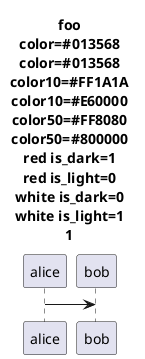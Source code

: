 {
  "sha1": "ouikky23f3iaxq873ejrpjerihslkom",
  "insertion": {
    "when": "2024-06-04T17:28:40.321Z",
    "user": "plantuml@gmail.com"
  }
}
@startuml
title
foo
color=%lighten("012345", 50)
color=%lighten("#012345", 50)
color10=%lighten("red", 10)
color10=%darken("red", 10)
color50=%lighten("red", 50)
color50=%darken("red", 50)
red is_dark=%is_dark("red")
red is_light=%is_light("red")
white is_dark=%is_dark("white")
white is_light=%is_light("white")
%function_exists("%is_light")
endtitle
alice->bob
@enduml
